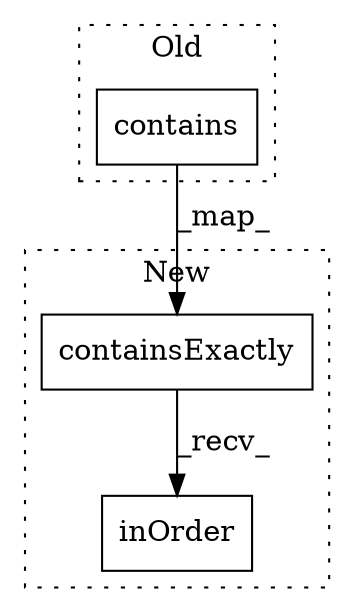 digraph G {
subgraph cluster0 {
1 [label="contains" a="32" s="8676,8686" l="9,1" shape="box"];
label = "Old";
style="dotted";
}
subgraph cluster1 {
2 [label="containsExactly" a="32" s="8894,8911" l="16,1" shape="box"];
3 [label="inOrder" a="32" s="8913" l="9" shape="box"];
label = "New";
style="dotted";
}
1 -> 2 [label="_map_"];
2 -> 3 [label="_recv_"];
}